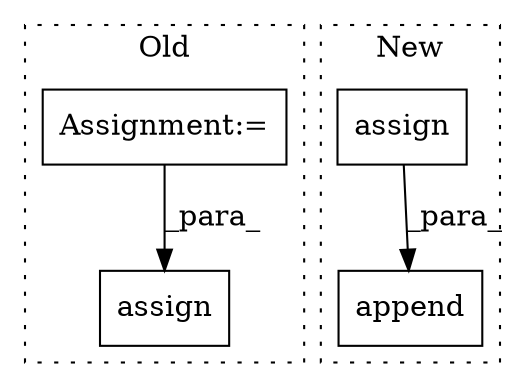 digraph G {
subgraph cluster0 {
1 [label="assign" a="32" s="830,867" l="7,1" shape="box"];
4 [label="Assignment:=" a="7" s="475" l="12" shape="box"];
label = "Old";
style="dotted";
}
subgraph cluster1 {
2 [label="append" a="32" s="832,869" l="7,1" shape="box"];
3 [label="assign" a="32" s="841,868" l="7,1" shape="box"];
label = "New";
style="dotted";
}
3 -> 2 [label="_para_"];
4 -> 1 [label="_para_"];
}